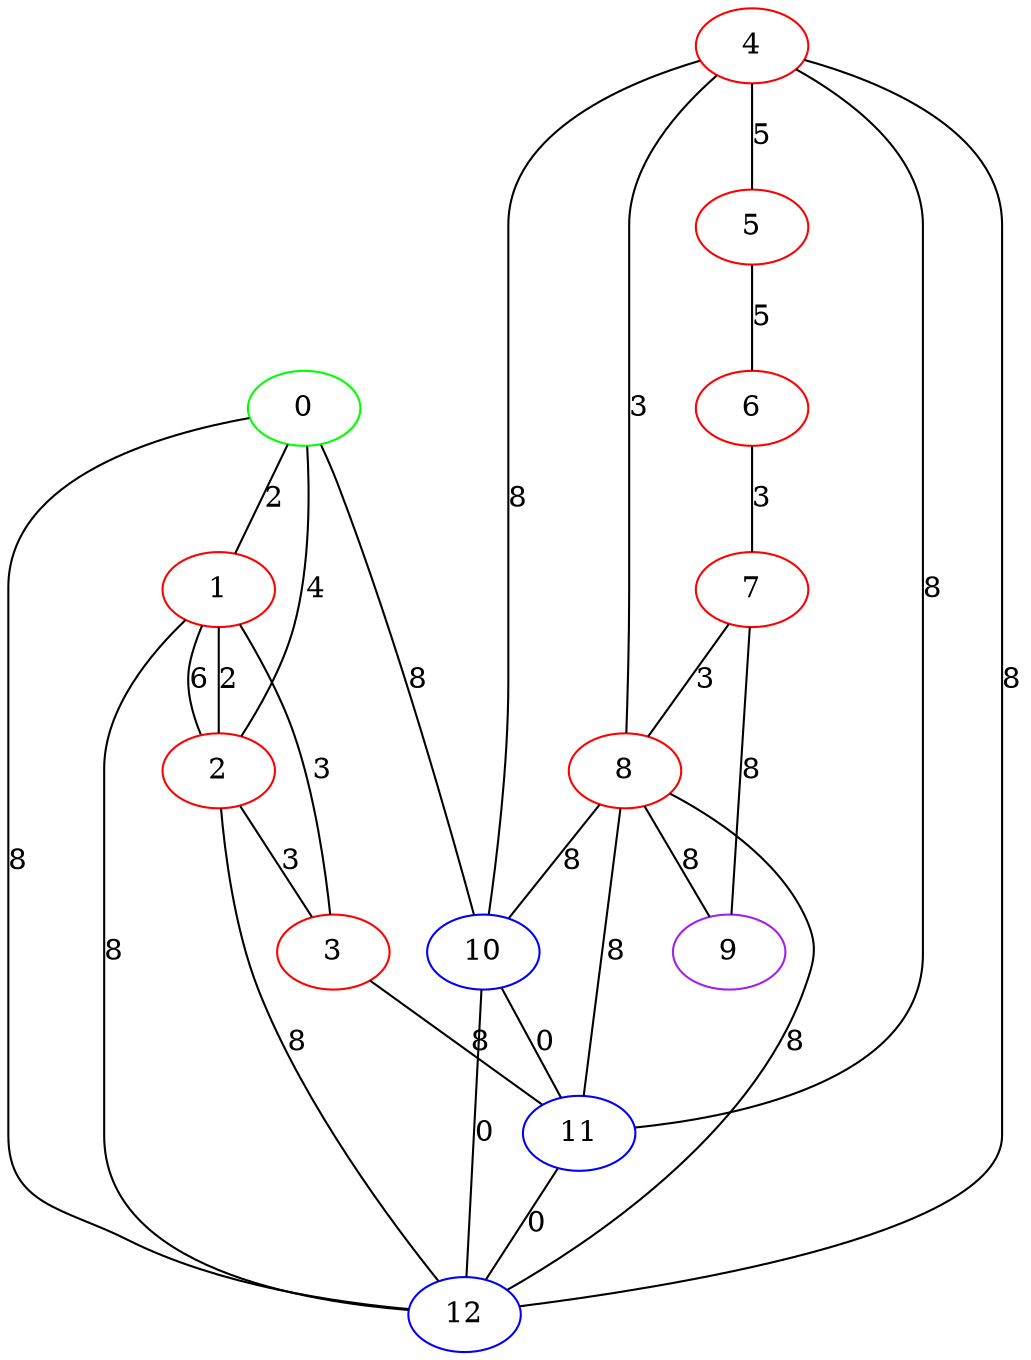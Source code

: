 graph "" {
0 [color=green, weight=2];
1 [color=red, weight=1];
2 [color=red, weight=1];
3 [color=red, weight=1];
4 [color=red, weight=1];
5 [color=red, weight=1];
6 [color=red, weight=1];
7 [color=red, weight=1];
8 [color=red, weight=1];
9 [color=purple, weight=4];
10 [color=blue, weight=3];
11 [color=blue, weight=3];
12 [color=blue, weight=3];
0 -- 1  [key=0, label=2];
0 -- 2  [key=0, label=4];
0 -- 12  [key=0, label=8];
0 -- 10  [key=0, label=8];
1 -- 2  [key=0, label=2];
1 -- 2  [key=1, label=6];
1 -- 3  [key=0, label=3];
1 -- 12  [key=0, label=8];
2 -- 3  [key=0, label=3];
2 -- 12  [key=0, label=8];
3 -- 11  [key=0, label=8];
4 -- 8  [key=0, label=3];
4 -- 10  [key=0, label=8];
4 -- 11  [key=0, label=8];
4 -- 12  [key=0, label=8];
4 -- 5  [key=0, label=5];
5 -- 6  [key=0, label=5];
6 -- 7  [key=0, label=3];
7 -- 8  [key=0, label=3];
7 -- 9  [key=0, label=8];
8 -- 9  [key=0, label=8];
8 -- 10  [key=0, label=8];
8 -- 11  [key=0, label=8];
8 -- 12  [key=0, label=8];
10 -- 11  [key=0, label=0];
10 -- 12  [key=0, label=0];
11 -- 12  [key=0, label=0];
}
